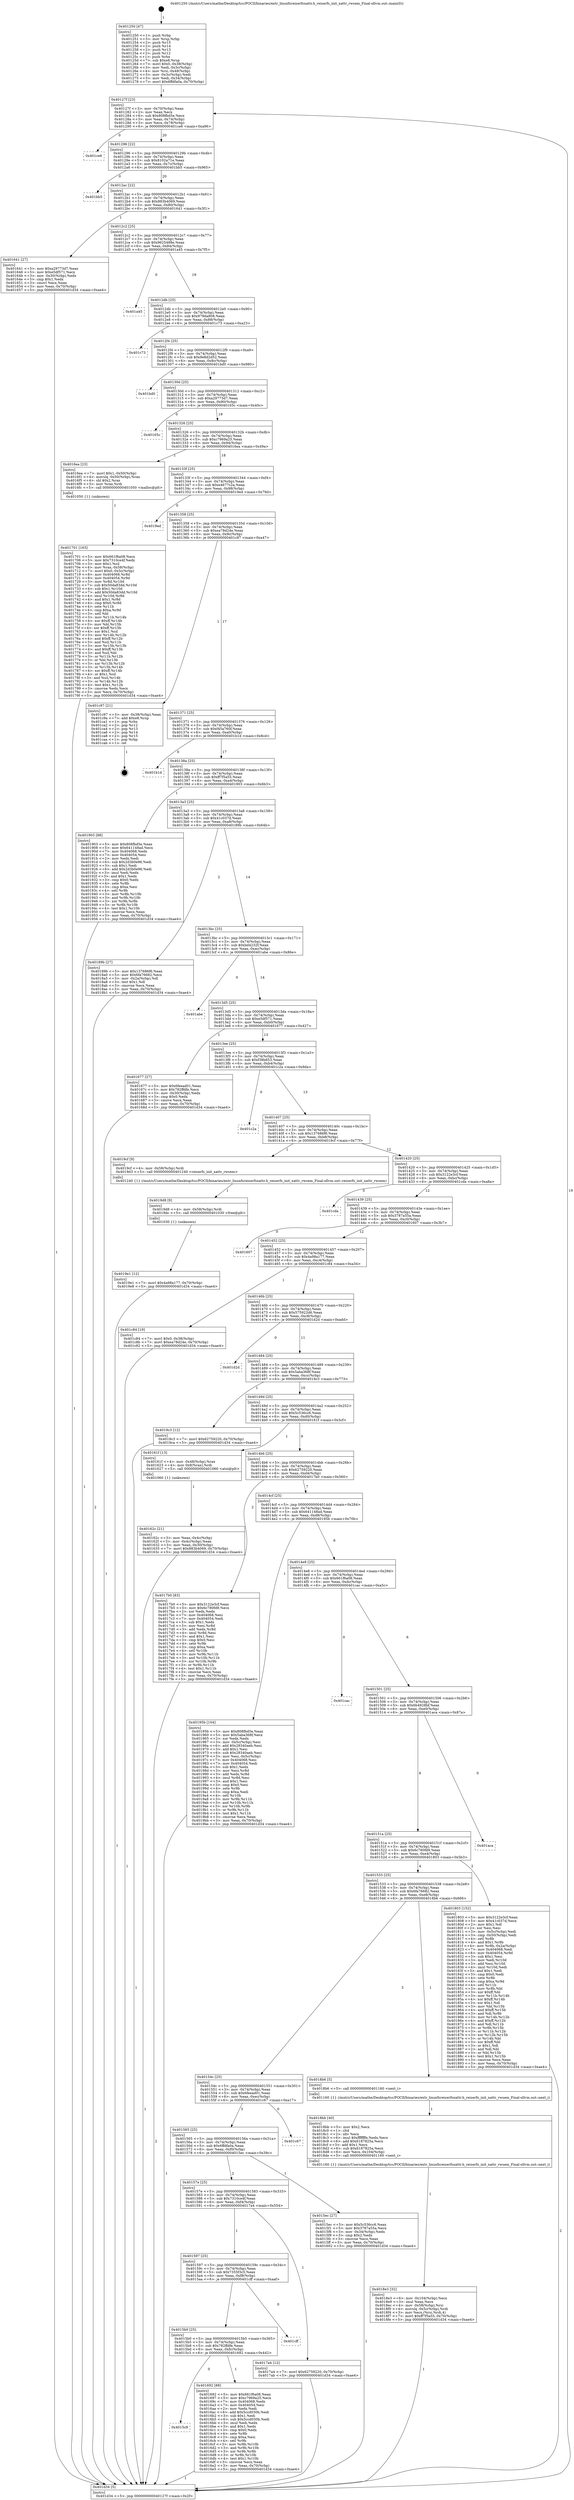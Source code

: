 digraph "0x401250" {
  label = "0x401250 (/mnt/c/Users/mathe/Desktop/tcc/POCII/binaries/extr_linuxfsreiserfsxattr.h_reiserfs_init_xattr_rwsem_Final-ollvm.out::main(0))"
  labelloc = "t"
  node[shape=record]

  Entry [label="",width=0.3,height=0.3,shape=circle,fillcolor=black,style=filled]
  "0x40127f" [label="{
     0x40127f [23]\l
     | [instrs]\l
     &nbsp;&nbsp;0x40127f \<+3\>: mov -0x70(%rbp),%eax\l
     &nbsp;&nbsp;0x401282 \<+2\>: mov %eax,%ecx\l
     &nbsp;&nbsp;0x401284 \<+6\>: sub $0x808fbd5e,%ecx\l
     &nbsp;&nbsp;0x40128a \<+3\>: mov %eax,-0x74(%rbp)\l
     &nbsp;&nbsp;0x40128d \<+3\>: mov %ecx,-0x78(%rbp)\l
     &nbsp;&nbsp;0x401290 \<+6\>: je 0000000000401ce6 \<main+0xa96\>\l
  }"]
  "0x401ce6" [label="{
     0x401ce6\l
  }", style=dashed]
  "0x401296" [label="{
     0x401296 [22]\l
     | [instrs]\l
     &nbsp;&nbsp;0x401296 \<+5\>: jmp 000000000040129b \<main+0x4b\>\l
     &nbsp;&nbsp;0x40129b \<+3\>: mov -0x74(%rbp),%eax\l
     &nbsp;&nbsp;0x40129e \<+5\>: sub $0x8102a71e,%eax\l
     &nbsp;&nbsp;0x4012a3 \<+3\>: mov %eax,-0x7c(%rbp)\l
     &nbsp;&nbsp;0x4012a6 \<+6\>: je 0000000000401bb5 \<main+0x965\>\l
  }"]
  Exit [label="",width=0.3,height=0.3,shape=circle,fillcolor=black,style=filled,peripheries=2]
  "0x401bb5" [label="{
     0x401bb5\l
  }", style=dashed]
  "0x4012ac" [label="{
     0x4012ac [22]\l
     | [instrs]\l
     &nbsp;&nbsp;0x4012ac \<+5\>: jmp 00000000004012b1 \<main+0x61\>\l
     &nbsp;&nbsp;0x4012b1 \<+3\>: mov -0x74(%rbp),%eax\l
     &nbsp;&nbsp;0x4012b4 \<+5\>: sub $0x883b4069,%eax\l
     &nbsp;&nbsp;0x4012b9 \<+3\>: mov %eax,-0x80(%rbp)\l
     &nbsp;&nbsp;0x4012bc \<+6\>: je 0000000000401641 \<main+0x3f1\>\l
  }"]
  "0x4019e1" [label="{
     0x4019e1 [12]\l
     | [instrs]\l
     &nbsp;&nbsp;0x4019e1 \<+7\>: movl $0x4a98a177,-0x70(%rbp)\l
     &nbsp;&nbsp;0x4019e8 \<+5\>: jmp 0000000000401d34 \<main+0xae4\>\l
  }"]
  "0x401641" [label="{
     0x401641 [27]\l
     | [instrs]\l
     &nbsp;&nbsp;0x401641 \<+5\>: mov $0xa29773d7,%eax\l
     &nbsp;&nbsp;0x401646 \<+5\>: mov $0xe5df571,%ecx\l
     &nbsp;&nbsp;0x40164b \<+3\>: mov -0x30(%rbp),%edx\l
     &nbsp;&nbsp;0x40164e \<+3\>: cmp $0x1,%edx\l
     &nbsp;&nbsp;0x401651 \<+3\>: cmovl %ecx,%eax\l
     &nbsp;&nbsp;0x401654 \<+3\>: mov %eax,-0x70(%rbp)\l
     &nbsp;&nbsp;0x401657 \<+5\>: jmp 0000000000401d34 \<main+0xae4\>\l
  }"]
  "0x4012c2" [label="{
     0x4012c2 [25]\l
     | [instrs]\l
     &nbsp;&nbsp;0x4012c2 \<+5\>: jmp 00000000004012c7 \<main+0x77\>\l
     &nbsp;&nbsp;0x4012c7 \<+3\>: mov -0x74(%rbp),%eax\l
     &nbsp;&nbsp;0x4012ca \<+5\>: sub $0x9625488e,%eax\l
     &nbsp;&nbsp;0x4012cf \<+6\>: mov %eax,-0x84(%rbp)\l
     &nbsp;&nbsp;0x4012d5 \<+6\>: je 0000000000401a45 \<main+0x7f5\>\l
  }"]
  "0x4019d8" [label="{
     0x4019d8 [9]\l
     | [instrs]\l
     &nbsp;&nbsp;0x4019d8 \<+4\>: mov -0x58(%rbp),%rdi\l
     &nbsp;&nbsp;0x4019dc \<+5\>: call 0000000000401030 \<free@plt\>\l
     | [calls]\l
     &nbsp;&nbsp;0x401030 \{1\} (unknown)\l
  }"]
  "0x401a45" [label="{
     0x401a45\l
  }", style=dashed]
  "0x4012db" [label="{
     0x4012db [25]\l
     | [instrs]\l
     &nbsp;&nbsp;0x4012db \<+5\>: jmp 00000000004012e0 \<main+0x90\>\l
     &nbsp;&nbsp;0x4012e0 \<+3\>: mov -0x74(%rbp),%eax\l
     &nbsp;&nbsp;0x4012e3 \<+5\>: sub $0x979da808,%eax\l
     &nbsp;&nbsp;0x4012e8 \<+6\>: mov %eax,-0x88(%rbp)\l
     &nbsp;&nbsp;0x4012ee \<+6\>: je 0000000000401c73 \<main+0xa23\>\l
  }"]
  "0x4018e3" [label="{
     0x4018e3 [32]\l
     | [instrs]\l
     &nbsp;&nbsp;0x4018e3 \<+6\>: mov -0x104(%rbp),%ecx\l
     &nbsp;&nbsp;0x4018e9 \<+3\>: imul %eax,%ecx\l
     &nbsp;&nbsp;0x4018ec \<+4\>: mov -0x58(%rbp),%rsi\l
     &nbsp;&nbsp;0x4018f0 \<+4\>: movslq -0x5c(%rbp),%rdi\l
     &nbsp;&nbsp;0x4018f4 \<+3\>: mov %ecx,(%rsi,%rdi,4)\l
     &nbsp;&nbsp;0x4018f7 \<+7\>: movl $0xff7f5a55,-0x70(%rbp)\l
     &nbsp;&nbsp;0x4018fe \<+5\>: jmp 0000000000401d34 \<main+0xae4\>\l
  }"]
  "0x401c73" [label="{
     0x401c73\l
  }", style=dashed]
  "0x4012f4" [label="{
     0x4012f4 [25]\l
     | [instrs]\l
     &nbsp;&nbsp;0x4012f4 \<+5\>: jmp 00000000004012f9 \<main+0xa9\>\l
     &nbsp;&nbsp;0x4012f9 \<+3\>: mov -0x74(%rbp),%eax\l
     &nbsp;&nbsp;0x4012fc \<+5\>: sub $0x9e8d2d52,%eax\l
     &nbsp;&nbsp;0x401301 \<+6\>: mov %eax,-0x8c(%rbp)\l
     &nbsp;&nbsp;0x401307 \<+6\>: je 0000000000401bd0 \<main+0x980\>\l
  }"]
  "0x4018bb" [label="{
     0x4018bb [40]\l
     | [instrs]\l
     &nbsp;&nbsp;0x4018bb \<+5\>: mov $0x2,%ecx\l
     &nbsp;&nbsp;0x4018c0 \<+1\>: cltd\l
     &nbsp;&nbsp;0x4018c1 \<+2\>: idiv %ecx\l
     &nbsp;&nbsp;0x4018c3 \<+6\>: imul $0xfffffffe,%edx,%ecx\l
     &nbsp;&nbsp;0x4018c9 \<+6\>: add $0x6187825a,%ecx\l
     &nbsp;&nbsp;0x4018cf \<+3\>: add $0x1,%ecx\l
     &nbsp;&nbsp;0x4018d2 \<+6\>: sub $0x6187825a,%ecx\l
     &nbsp;&nbsp;0x4018d8 \<+6\>: mov %ecx,-0x104(%rbp)\l
     &nbsp;&nbsp;0x4018de \<+5\>: call 0000000000401160 \<next_i\>\l
     | [calls]\l
     &nbsp;&nbsp;0x401160 \{1\} (/mnt/c/Users/mathe/Desktop/tcc/POCII/binaries/extr_linuxfsreiserfsxattr.h_reiserfs_init_xattr_rwsem_Final-ollvm.out::next_i)\l
  }"]
  "0x401bd0" [label="{
     0x401bd0\l
  }", style=dashed]
  "0x40130d" [label="{
     0x40130d [25]\l
     | [instrs]\l
     &nbsp;&nbsp;0x40130d \<+5\>: jmp 0000000000401312 \<main+0xc2\>\l
     &nbsp;&nbsp;0x401312 \<+3\>: mov -0x74(%rbp),%eax\l
     &nbsp;&nbsp;0x401315 \<+5\>: sub $0xa29773d7,%eax\l
     &nbsp;&nbsp;0x40131a \<+6\>: mov %eax,-0x90(%rbp)\l
     &nbsp;&nbsp;0x401320 \<+6\>: je 000000000040165c \<main+0x40c\>\l
  }"]
  "0x401701" [label="{
     0x401701 [163]\l
     | [instrs]\l
     &nbsp;&nbsp;0x401701 \<+5\>: mov $0x661f6a08,%ecx\l
     &nbsp;&nbsp;0x401706 \<+5\>: mov $0x7310ce4f,%edx\l
     &nbsp;&nbsp;0x40170b \<+3\>: mov $0x1,%sil\l
     &nbsp;&nbsp;0x40170e \<+4\>: mov %rax,-0x58(%rbp)\l
     &nbsp;&nbsp;0x401712 \<+7\>: movl $0x0,-0x5c(%rbp)\l
     &nbsp;&nbsp;0x401719 \<+8\>: mov 0x404068,%r8d\l
     &nbsp;&nbsp;0x401721 \<+8\>: mov 0x404054,%r9d\l
     &nbsp;&nbsp;0x401729 \<+3\>: mov %r8d,%r10d\l
     &nbsp;&nbsp;0x40172c \<+7\>: sub $0x50da83dd,%r10d\l
     &nbsp;&nbsp;0x401733 \<+4\>: sub $0x1,%r10d\l
     &nbsp;&nbsp;0x401737 \<+7\>: add $0x50da83dd,%r10d\l
     &nbsp;&nbsp;0x40173e \<+4\>: imul %r10d,%r8d\l
     &nbsp;&nbsp;0x401742 \<+4\>: and $0x1,%r8d\l
     &nbsp;&nbsp;0x401746 \<+4\>: cmp $0x0,%r8d\l
     &nbsp;&nbsp;0x40174a \<+4\>: sete %r11b\l
     &nbsp;&nbsp;0x40174e \<+4\>: cmp $0xa,%r9d\l
     &nbsp;&nbsp;0x401752 \<+3\>: setl %bl\l
     &nbsp;&nbsp;0x401755 \<+3\>: mov %r11b,%r14b\l
     &nbsp;&nbsp;0x401758 \<+4\>: xor $0xff,%r14b\l
     &nbsp;&nbsp;0x40175c \<+3\>: mov %bl,%r15b\l
     &nbsp;&nbsp;0x40175f \<+4\>: xor $0xff,%r15b\l
     &nbsp;&nbsp;0x401763 \<+4\>: xor $0x1,%sil\l
     &nbsp;&nbsp;0x401767 \<+3\>: mov %r14b,%r12b\l
     &nbsp;&nbsp;0x40176a \<+4\>: and $0xff,%r12b\l
     &nbsp;&nbsp;0x40176e \<+3\>: and %sil,%r11b\l
     &nbsp;&nbsp;0x401771 \<+3\>: mov %r15b,%r13b\l
     &nbsp;&nbsp;0x401774 \<+4\>: and $0xff,%r13b\l
     &nbsp;&nbsp;0x401778 \<+3\>: and %sil,%bl\l
     &nbsp;&nbsp;0x40177b \<+3\>: or %r11b,%r12b\l
     &nbsp;&nbsp;0x40177e \<+3\>: or %bl,%r13b\l
     &nbsp;&nbsp;0x401781 \<+3\>: xor %r13b,%r12b\l
     &nbsp;&nbsp;0x401784 \<+3\>: or %r15b,%r14b\l
     &nbsp;&nbsp;0x401787 \<+4\>: xor $0xff,%r14b\l
     &nbsp;&nbsp;0x40178b \<+4\>: or $0x1,%sil\l
     &nbsp;&nbsp;0x40178f \<+3\>: and %sil,%r14b\l
     &nbsp;&nbsp;0x401792 \<+3\>: or %r14b,%r12b\l
     &nbsp;&nbsp;0x401795 \<+4\>: test $0x1,%r12b\l
     &nbsp;&nbsp;0x401799 \<+3\>: cmovne %edx,%ecx\l
     &nbsp;&nbsp;0x40179c \<+3\>: mov %ecx,-0x70(%rbp)\l
     &nbsp;&nbsp;0x40179f \<+5\>: jmp 0000000000401d34 \<main+0xae4\>\l
  }"]
  "0x40165c" [label="{
     0x40165c\l
  }", style=dashed]
  "0x401326" [label="{
     0x401326 [25]\l
     | [instrs]\l
     &nbsp;&nbsp;0x401326 \<+5\>: jmp 000000000040132b \<main+0xdb\>\l
     &nbsp;&nbsp;0x40132b \<+3\>: mov -0x74(%rbp),%eax\l
     &nbsp;&nbsp;0x40132e \<+5\>: sub $0xc7969a25,%eax\l
     &nbsp;&nbsp;0x401333 \<+6\>: mov %eax,-0x94(%rbp)\l
     &nbsp;&nbsp;0x401339 \<+6\>: je 00000000004016ea \<main+0x49a\>\l
  }"]
  "0x4015c9" [label="{
     0x4015c9\l
  }", style=dashed]
  "0x4016ea" [label="{
     0x4016ea [23]\l
     | [instrs]\l
     &nbsp;&nbsp;0x4016ea \<+7\>: movl $0x1,-0x50(%rbp)\l
     &nbsp;&nbsp;0x4016f1 \<+4\>: movslq -0x50(%rbp),%rax\l
     &nbsp;&nbsp;0x4016f5 \<+4\>: shl $0x2,%rax\l
     &nbsp;&nbsp;0x4016f9 \<+3\>: mov %rax,%rdi\l
     &nbsp;&nbsp;0x4016fc \<+5\>: call 0000000000401050 \<malloc@plt\>\l
     | [calls]\l
     &nbsp;&nbsp;0x401050 \{1\} (unknown)\l
  }"]
  "0x40133f" [label="{
     0x40133f [25]\l
     | [instrs]\l
     &nbsp;&nbsp;0x40133f \<+5\>: jmp 0000000000401344 \<main+0xf4\>\l
     &nbsp;&nbsp;0x401344 \<+3\>: mov -0x74(%rbp),%eax\l
     &nbsp;&nbsp;0x401347 \<+5\>: sub $0xe4677c2a,%eax\l
     &nbsp;&nbsp;0x40134c \<+6\>: mov %eax,-0x98(%rbp)\l
     &nbsp;&nbsp;0x401352 \<+6\>: je 00000000004019ed \<main+0x79d\>\l
  }"]
  "0x401692" [label="{
     0x401692 [88]\l
     | [instrs]\l
     &nbsp;&nbsp;0x401692 \<+5\>: mov $0x661f6a08,%eax\l
     &nbsp;&nbsp;0x401697 \<+5\>: mov $0xc7969a25,%ecx\l
     &nbsp;&nbsp;0x40169c \<+7\>: mov 0x404068,%edx\l
     &nbsp;&nbsp;0x4016a3 \<+7\>: mov 0x404054,%esi\l
     &nbsp;&nbsp;0x4016aa \<+2\>: mov %edx,%edi\l
     &nbsp;&nbsp;0x4016ac \<+6\>: add $0x5ccd030b,%edi\l
     &nbsp;&nbsp;0x4016b2 \<+3\>: sub $0x1,%edi\l
     &nbsp;&nbsp;0x4016b5 \<+6\>: sub $0x5ccd030b,%edi\l
     &nbsp;&nbsp;0x4016bb \<+3\>: imul %edi,%edx\l
     &nbsp;&nbsp;0x4016be \<+3\>: and $0x1,%edx\l
     &nbsp;&nbsp;0x4016c1 \<+3\>: cmp $0x0,%edx\l
     &nbsp;&nbsp;0x4016c4 \<+4\>: sete %r8b\l
     &nbsp;&nbsp;0x4016c8 \<+3\>: cmp $0xa,%esi\l
     &nbsp;&nbsp;0x4016cb \<+4\>: setl %r9b\l
     &nbsp;&nbsp;0x4016cf \<+3\>: mov %r8b,%r10b\l
     &nbsp;&nbsp;0x4016d2 \<+3\>: and %r9b,%r10b\l
     &nbsp;&nbsp;0x4016d5 \<+3\>: xor %r9b,%r8b\l
     &nbsp;&nbsp;0x4016d8 \<+3\>: or %r8b,%r10b\l
     &nbsp;&nbsp;0x4016db \<+4\>: test $0x1,%r10b\l
     &nbsp;&nbsp;0x4016df \<+3\>: cmovne %ecx,%eax\l
     &nbsp;&nbsp;0x4016e2 \<+3\>: mov %eax,-0x70(%rbp)\l
     &nbsp;&nbsp;0x4016e5 \<+5\>: jmp 0000000000401d34 \<main+0xae4\>\l
  }"]
  "0x4019ed" [label="{
     0x4019ed\l
  }", style=dashed]
  "0x401358" [label="{
     0x401358 [25]\l
     | [instrs]\l
     &nbsp;&nbsp;0x401358 \<+5\>: jmp 000000000040135d \<main+0x10d\>\l
     &nbsp;&nbsp;0x40135d \<+3\>: mov -0x74(%rbp),%eax\l
     &nbsp;&nbsp;0x401360 \<+5\>: sub $0xea78d24e,%eax\l
     &nbsp;&nbsp;0x401365 \<+6\>: mov %eax,-0x9c(%rbp)\l
     &nbsp;&nbsp;0x40136b \<+6\>: je 0000000000401c97 \<main+0xa47\>\l
  }"]
  "0x4015b0" [label="{
     0x4015b0 [25]\l
     | [instrs]\l
     &nbsp;&nbsp;0x4015b0 \<+5\>: jmp 00000000004015b5 \<main+0x365\>\l
     &nbsp;&nbsp;0x4015b5 \<+3\>: mov -0x74(%rbp),%eax\l
     &nbsp;&nbsp;0x4015b8 \<+5\>: sub $0x782ffdfe,%eax\l
     &nbsp;&nbsp;0x4015bd \<+6\>: mov %eax,-0xfc(%rbp)\l
     &nbsp;&nbsp;0x4015c3 \<+6\>: je 0000000000401692 \<main+0x442\>\l
  }"]
  "0x401c97" [label="{
     0x401c97 [21]\l
     | [instrs]\l
     &nbsp;&nbsp;0x401c97 \<+3\>: mov -0x38(%rbp),%eax\l
     &nbsp;&nbsp;0x401c9a \<+7\>: add $0xe8,%rsp\l
     &nbsp;&nbsp;0x401ca1 \<+1\>: pop %rbx\l
     &nbsp;&nbsp;0x401ca2 \<+2\>: pop %r12\l
     &nbsp;&nbsp;0x401ca4 \<+2\>: pop %r13\l
     &nbsp;&nbsp;0x401ca6 \<+2\>: pop %r14\l
     &nbsp;&nbsp;0x401ca8 \<+2\>: pop %r15\l
     &nbsp;&nbsp;0x401caa \<+1\>: pop %rbp\l
     &nbsp;&nbsp;0x401cab \<+1\>: ret\l
  }"]
  "0x401371" [label="{
     0x401371 [25]\l
     | [instrs]\l
     &nbsp;&nbsp;0x401371 \<+5\>: jmp 0000000000401376 \<main+0x126\>\l
     &nbsp;&nbsp;0x401376 \<+3\>: mov -0x74(%rbp),%eax\l
     &nbsp;&nbsp;0x401379 \<+5\>: sub $0xf45a760f,%eax\l
     &nbsp;&nbsp;0x40137e \<+6\>: mov %eax,-0xa0(%rbp)\l
     &nbsp;&nbsp;0x401384 \<+6\>: je 0000000000401b1d \<main+0x8cd\>\l
  }"]
  "0x401cff" [label="{
     0x401cff\l
  }", style=dashed]
  "0x401b1d" [label="{
     0x401b1d\l
  }", style=dashed]
  "0x40138a" [label="{
     0x40138a [25]\l
     | [instrs]\l
     &nbsp;&nbsp;0x40138a \<+5\>: jmp 000000000040138f \<main+0x13f\>\l
     &nbsp;&nbsp;0x40138f \<+3\>: mov -0x74(%rbp),%eax\l
     &nbsp;&nbsp;0x401392 \<+5\>: sub $0xff7f5a55,%eax\l
     &nbsp;&nbsp;0x401397 \<+6\>: mov %eax,-0xa4(%rbp)\l
     &nbsp;&nbsp;0x40139d \<+6\>: je 0000000000401903 \<main+0x6b3\>\l
  }"]
  "0x401597" [label="{
     0x401597 [25]\l
     | [instrs]\l
     &nbsp;&nbsp;0x401597 \<+5\>: jmp 000000000040159c \<main+0x34c\>\l
     &nbsp;&nbsp;0x40159c \<+3\>: mov -0x74(%rbp),%eax\l
     &nbsp;&nbsp;0x40159f \<+5\>: sub $0x7355f3c5,%eax\l
     &nbsp;&nbsp;0x4015a4 \<+6\>: mov %eax,-0xf8(%rbp)\l
     &nbsp;&nbsp;0x4015aa \<+6\>: je 0000000000401cff \<main+0xaaf\>\l
  }"]
  "0x401903" [label="{
     0x401903 [88]\l
     | [instrs]\l
     &nbsp;&nbsp;0x401903 \<+5\>: mov $0x808fbd5e,%eax\l
     &nbsp;&nbsp;0x401908 \<+5\>: mov $0x641148ad,%ecx\l
     &nbsp;&nbsp;0x40190d \<+7\>: mov 0x404068,%edx\l
     &nbsp;&nbsp;0x401914 \<+7\>: mov 0x404054,%esi\l
     &nbsp;&nbsp;0x40191b \<+2\>: mov %edx,%edi\l
     &nbsp;&nbsp;0x40191d \<+6\>: sub $0x2d3b0e96,%edi\l
     &nbsp;&nbsp;0x401923 \<+3\>: sub $0x1,%edi\l
     &nbsp;&nbsp;0x401926 \<+6\>: add $0x2d3b0e96,%edi\l
     &nbsp;&nbsp;0x40192c \<+3\>: imul %edi,%edx\l
     &nbsp;&nbsp;0x40192f \<+3\>: and $0x1,%edx\l
     &nbsp;&nbsp;0x401932 \<+3\>: cmp $0x0,%edx\l
     &nbsp;&nbsp;0x401935 \<+4\>: sete %r8b\l
     &nbsp;&nbsp;0x401939 \<+3\>: cmp $0xa,%esi\l
     &nbsp;&nbsp;0x40193c \<+4\>: setl %r9b\l
     &nbsp;&nbsp;0x401940 \<+3\>: mov %r8b,%r10b\l
     &nbsp;&nbsp;0x401943 \<+3\>: and %r9b,%r10b\l
     &nbsp;&nbsp;0x401946 \<+3\>: xor %r9b,%r8b\l
     &nbsp;&nbsp;0x401949 \<+3\>: or %r8b,%r10b\l
     &nbsp;&nbsp;0x40194c \<+4\>: test $0x1,%r10b\l
     &nbsp;&nbsp;0x401950 \<+3\>: cmovne %ecx,%eax\l
     &nbsp;&nbsp;0x401953 \<+3\>: mov %eax,-0x70(%rbp)\l
     &nbsp;&nbsp;0x401956 \<+5\>: jmp 0000000000401d34 \<main+0xae4\>\l
  }"]
  "0x4013a3" [label="{
     0x4013a3 [25]\l
     | [instrs]\l
     &nbsp;&nbsp;0x4013a3 \<+5\>: jmp 00000000004013a8 \<main+0x158\>\l
     &nbsp;&nbsp;0x4013a8 \<+3\>: mov -0x74(%rbp),%eax\l
     &nbsp;&nbsp;0x4013ab \<+5\>: sub $0x41c037d,%eax\l
     &nbsp;&nbsp;0x4013b0 \<+6\>: mov %eax,-0xa8(%rbp)\l
     &nbsp;&nbsp;0x4013b6 \<+6\>: je 000000000040189b \<main+0x64b\>\l
  }"]
  "0x4017a4" [label="{
     0x4017a4 [12]\l
     | [instrs]\l
     &nbsp;&nbsp;0x4017a4 \<+7\>: movl $0x62759220,-0x70(%rbp)\l
     &nbsp;&nbsp;0x4017ab \<+5\>: jmp 0000000000401d34 \<main+0xae4\>\l
  }"]
  "0x40189b" [label="{
     0x40189b [27]\l
     | [instrs]\l
     &nbsp;&nbsp;0x40189b \<+5\>: mov $0x137686f6,%eax\l
     &nbsp;&nbsp;0x4018a0 \<+5\>: mov $0x6fa76682,%ecx\l
     &nbsp;&nbsp;0x4018a5 \<+3\>: mov -0x2a(%rbp),%dl\l
     &nbsp;&nbsp;0x4018a8 \<+3\>: test $0x1,%dl\l
     &nbsp;&nbsp;0x4018ab \<+3\>: cmovne %ecx,%eax\l
     &nbsp;&nbsp;0x4018ae \<+3\>: mov %eax,-0x70(%rbp)\l
     &nbsp;&nbsp;0x4018b1 \<+5\>: jmp 0000000000401d34 \<main+0xae4\>\l
  }"]
  "0x4013bc" [label="{
     0x4013bc [25]\l
     | [instrs]\l
     &nbsp;&nbsp;0x4013bc \<+5\>: jmp 00000000004013c1 \<main+0x171\>\l
     &nbsp;&nbsp;0x4013c1 \<+3\>: mov -0x74(%rbp),%eax\l
     &nbsp;&nbsp;0x4013c4 \<+5\>: sub $0xbd4232f,%eax\l
     &nbsp;&nbsp;0x4013c9 \<+6\>: mov %eax,-0xac(%rbp)\l
     &nbsp;&nbsp;0x4013cf \<+6\>: je 0000000000401abe \<main+0x86e\>\l
  }"]
  "0x40162c" [label="{
     0x40162c [21]\l
     | [instrs]\l
     &nbsp;&nbsp;0x40162c \<+3\>: mov %eax,-0x4c(%rbp)\l
     &nbsp;&nbsp;0x40162f \<+3\>: mov -0x4c(%rbp),%eax\l
     &nbsp;&nbsp;0x401632 \<+3\>: mov %eax,-0x30(%rbp)\l
     &nbsp;&nbsp;0x401635 \<+7\>: movl $0x883b4069,-0x70(%rbp)\l
     &nbsp;&nbsp;0x40163c \<+5\>: jmp 0000000000401d34 \<main+0xae4\>\l
  }"]
  "0x401abe" [label="{
     0x401abe\l
  }", style=dashed]
  "0x4013d5" [label="{
     0x4013d5 [25]\l
     | [instrs]\l
     &nbsp;&nbsp;0x4013d5 \<+5\>: jmp 00000000004013da \<main+0x18a\>\l
     &nbsp;&nbsp;0x4013da \<+3\>: mov -0x74(%rbp),%eax\l
     &nbsp;&nbsp;0x4013dd \<+5\>: sub $0xe5df571,%eax\l
     &nbsp;&nbsp;0x4013e2 \<+6\>: mov %eax,-0xb0(%rbp)\l
     &nbsp;&nbsp;0x4013e8 \<+6\>: je 0000000000401677 \<main+0x427\>\l
  }"]
  "0x401250" [label="{
     0x401250 [47]\l
     | [instrs]\l
     &nbsp;&nbsp;0x401250 \<+1\>: push %rbp\l
     &nbsp;&nbsp;0x401251 \<+3\>: mov %rsp,%rbp\l
     &nbsp;&nbsp;0x401254 \<+2\>: push %r15\l
     &nbsp;&nbsp;0x401256 \<+2\>: push %r14\l
     &nbsp;&nbsp;0x401258 \<+2\>: push %r13\l
     &nbsp;&nbsp;0x40125a \<+2\>: push %r12\l
     &nbsp;&nbsp;0x40125c \<+1\>: push %rbx\l
     &nbsp;&nbsp;0x40125d \<+7\>: sub $0xe8,%rsp\l
     &nbsp;&nbsp;0x401264 \<+7\>: movl $0x0,-0x38(%rbp)\l
     &nbsp;&nbsp;0x40126b \<+3\>: mov %edi,-0x3c(%rbp)\l
     &nbsp;&nbsp;0x40126e \<+4\>: mov %rsi,-0x48(%rbp)\l
     &nbsp;&nbsp;0x401272 \<+3\>: mov -0x3c(%rbp),%edi\l
     &nbsp;&nbsp;0x401275 \<+3\>: mov %edi,-0x34(%rbp)\l
     &nbsp;&nbsp;0x401278 \<+7\>: movl $0x6ffdfa0a,-0x70(%rbp)\l
  }"]
  "0x401677" [label="{
     0x401677 [27]\l
     | [instrs]\l
     &nbsp;&nbsp;0x401677 \<+5\>: mov $0x6feead01,%eax\l
     &nbsp;&nbsp;0x40167c \<+5\>: mov $0x782ffdfe,%ecx\l
     &nbsp;&nbsp;0x401681 \<+3\>: mov -0x30(%rbp),%edx\l
     &nbsp;&nbsp;0x401684 \<+3\>: cmp $0x0,%edx\l
     &nbsp;&nbsp;0x401687 \<+3\>: cmove %ecx,%eax\l
     &nbsp;&nbsp;0x40168a \<+3\>: mov %eax,-0x70(%rbp)\l
     &nbsp;&nbsp;0x40168d \<+5\>: jmp 0000000000401d34 \<main+0xae4\>\l
  }"]
  "0x4013ee" [label="{
     0x4013ee [25]\l
     | [instrs]\l
     &nbsp;&nbsp;0x4013ee \<+5\>: jmp 00000000004013f3 \<main+0x1a3\>\l
     &nbsp;&nbsp;0x4013f3 \<+3\>: mov -0x74(%rbp),%eax\l
     &nbsp;&nbsp;0x4013f6 \<+5\>: sub $0xf38b853,%eax\l
     &nbsp;&nbsp;0x4013fb \<+6\>: mov %eax,-0xb4(%rbp)\l
     &nbsp;&nbsp;0x401401 \<+6\>: je 0000000000401c2a \<main+0x9da\>\l
  }"]
  "0x401d34" [label="{
     0x401d34 [5]\l
     | [instrs]\l
     &nbsp;&nbsp;0x401d34 \<+5\>: jmp 000000000040127f \<main+0x2f\>\l
  }"]
  "0x401c2a" [label="{
     0x401c2a\l
  }", style=dashed]
  "0x401407" [label="{
     0x401407 [25]\l
     | [instrs]\l
     &nbsp;&nbsp;0x401407 \<+5\>: jmp 000000000040140c \<main+0x1bc\>\l
     &nbsp;&nbsp;0x40140c \<+3\>: mov -0x74(%rbp),%eax\l
     &nbsp;&nbsp;0x40140f \<+5\>: sub $0x137686f6,%eax\l
     &nbsp;&nbsp;0x401414 \<+6\>: mov %eax,-0xb8(%rbp)\l
     &nbsp;&nbsp;0x40141a \<+6\>: je 00000000004019cf \<main+0x77f\>\l
  }"]
  "0x40157e" [label="{
     0x40157e [25]\l
     | [instrs]\l
     &nbsp;&nbsp;0x40157e \<+5\>: jmp 0000000000401583 \<main+0x333\>\l
     &nbsp;&nbsp;0x401583 \<+3\>: mov -0x74(%rbp),%eax\l
     &nbsp;&nbsp;0x401586 \<+5\>: sub $0x7310ce4f,%eax\l
     &nbsp;&nbsp;0x40158b \<+6\>: mov %eax,-0xf4(%rbp)\l
     &nbsp;&nbsp;0x401591 \<+6\>: je 00000000004017a4 \<main+0x554\>\l
  }"]
  "0x4019cf" [label="{
     0x4019cf [9]\l
     | [instrs]\l
     &nbsp;&nbsp;0x4019cf \<+4\>: mov -0x58(%rbp),%rdi\l
     &nbsp;&nbsp;0x4019d3 \<+5\>: call 0000000000401240 \<reiserfs_init_xattr_rwsem\>\l
     | [calls]\l
     &nbsp;&nbsp;0x401240 \{1\} (/mnt/c/Users/mathe/Desktop/tcc/POCII/binaries/extr_linuxfsreiserfsxattr.h_reiserfs_init_xattr_rwsem_Final-ollvm.out::reiserfs_init_xattr_rwsem)\l
  }"]
  "0x401420" [label="{
     0x401420 [25]\l
     | [instrs]\l
     &nbsp;&nbsp;0x401420 \<+5\>: jmp 0000000000401425 \<main+0x1d5\>\l
     &nbsp;&nbsp;0x401425 \<+3\>: mov -0x74(%rbp),%eax\l
     &nbsp;&nbsp;0x401428 \<+5\>: sub $0x3122e3cf,%eax\l
     &nbsp;&nbsp;0x40142d \<+6\>: mov %eax,-0xbc(%rbp)\l
     &nbsp;&nbsp;0x401433 \<+6\>: je 0000000000401cda \<main+0xa8a\>\l
  }"]
  "0x4015ec" [label="{
     0x4015ec [27]\l
     | [instrs]\l
     &nbsp;&nbsp;0x4015ec \<+5\>: mov $0x5c536cc6,%eax\l
     &nbsp;&nbsp;0x4015f1 \<+5\>: mov $0x3787a55a,%ecx\l
     &nbsp;&nbsp;0x4015f6 \<+3\>: mov -0x34(%rbp),%edx\l
     &nbsp;&nbsp;0x4015f9 \<+3\>: cmp $0x2,%edx\l
     &nbsp;&nbsp;0x4015fc \<+3\>: cmovne %ecx,%eax\l
     &nbsp;&nbsp;0x4015ff \<+3\>: mov %eax,-0x70(%rbp)\l
     &nbsp;&nbsp;0x401602 \<+5\>: jmp 0000000000401d34 \<main+0xae4\>\l
  }"]
  "0x401cda" [label="{
     0x401cda\l
  }", style=dashed]
  "0x401439" [label="{
     0x401439 [25]\l
     | [instrs]\l
     &nbsp;&nbsp;0x401439 \<+5\>: jmp 000000000040143e \<main+0x1ee\>\l
     &nbsp;&nbsp;0x40143e \<+3\>: mov -0x74(%rbp),%eax\l
     &nbsp;&nbsp;0x401441 \<+5\>: sub $0x3787a55a,%eax\l
     &nbsp;&nbsp;0x401446 \<+6\>: mov %eax,-0xc0(%rbp)\l
     &nbsp;&nbsp;0x40144c \<+6\>: je 0000000000401607 \<main+0x3b7\>\l
  }"]
  "0x401565" [label="{
     0x401565 [25]\l
     | [instrs]\l
     &nbsp;&nbsp;0x401565 \<+5\>: jmp 000000000040156a \<main+0x31a\>\l
     &nbsp;&nbsp;0x40156a \<+3\>: mov -0x74(%rbp),%eax\l
     &nbsp;&nbsp;0x40156d \<+5\>: sub $0x6ffdfa0a,%eax\l
     &nbsp;&nbsp;0x401572 \<+6\>: mov %eax,-0xf0(%rbp)\l
     &nbsp;&nbsp;0x401578 \<+6\>: je 00000000004015ec \<main+0x39c\>\l
  }"]
  "0x401607" [label="{
     0x401607\l
  }", style=dashed]
  "0x401452" [label="{
     0x401452 [25]\l
     | [instrs]\l
     &nbsp;&nbsp;0x401452 \<+5\>: jmp 0000000000401457 \<main+0x207\>\l
     &nbsp;&nbsp;0x401457 \<+3\>: mov -0x74(%rbp),%eax\l
     &nbsp;&nbsp;0x40145a \<+5\>: sub $0x4a98a177,%eax\l
     &nbsp;&nbsp;0x40145f \<+6\>: mov %eax,-0xc4(%rbp)\l
     &nbsp;&nbsp;0x401465 \<+6\>: je 0000000000401c84 \<main+0xa34\>\l
  }"]
  "0x401c67" [label="{
     0x401c67\l
  }", style=dashed]
  "0x401c84" [label="{
     0x401c84 [19]\l
     | [instrs]\l
     &nbsp;&nbsp;0x401c84 \<+7\>: movl $0x0,-0x38(%rbp)\l
     &nbsp;&nbsp;0x401c8b \<+7\>: movl $0xea78d24e,-0x70(%rbp)\l
     &nbsp;&nbsp;0x401c92 \<+5\>: jmp 0000000000401d34 \<main+0xae4\>\l
  }"]
  "0x40146b" [label="{
     0x40146b [25]\l
     | [instrs]\l
     &nbsp;&nbsp;0x40146b \<+5\>: jmp 0000000000401470 \<main+0x220\>\l
     &nbsp;&nbsp;0x401470 \<+3\>: mov -0x74(%rbp),%eax\l
     &nbsp;&nbsp;0x401473 \<+5\>: sub $0x575922d6,%eax\l
     &nbsp;&nbsp;0x401478 \<+6\>: mov %eax,-0xc8(%rbp)\l
     &nbsp;&nbsp;0x40147e \<+6\>: je 0000000000401d2d \<main+0xadd\>\l
  }"]
  "0x40154c" [label="{
     0x40154c [25]\l
     | [instrs]\l
     &nbsp;&nbsp;0x40154c \<+5\>: jmp 0000000000401551 \<main+0x301\>\l
     &nbsp;&nbsp;0x401551 \<+3\>: mov -0x74(%rbp),%eax\l
     &nbsp;&nbsp;0x401554 \<+5\>: sub $0x6feead01,%eax\l
     &nbsp;&nbsp;0x401559 \<+6\>: mov %eax,-0xec(%rbp)\l
     &nbsp;&nbsp;0x40155f \<+6\>: je 0000000000401c67 \<main+0xa17\>\l
  }"]
  "0x401d2d" [label="{
     0x401d2d\l
  }", style=dashed]
  "0x401484" [label="{
     0x401484 [25]\l
     | [instrs]\l
     &nbsp;&nbsp;0x401484 \<+5\>: jmp 0000000000401489 \<main+0x239\>\l
     &nbsp;&nbsp;0x401489 \<+3\>: mov -0x74(%rbp),%eax\l
     &nbsp;&nbsp;0x40148c \<+5\>: sub $0x5aba368f,%eax\l
     &nbsp;&nbsp;0x401491 \<+6\>: mov %eax,-0xcc(%rbp)\l
     &nbsp;&nbsp;0x401497 \<+6\>: je 00000000004019c3 \<main+0x773\>\l
  }"]
  "0x4018b6" [label="{
     0x4018b6 [5]\l
     | [instrs]\l
     &nbsp;&nbsp;0x4018b6 \<+5\>: call 0000000000401160 \<next_i\>\l
     | [calls]\l
     &nbsp;&nbsp;0x401160 \{1\} (/mnt/c/Users/mathe/Desktop/tcc/POCII/binaries/extr_linuxfsreiserfsxattr.h_reiserfs_init_xattr_rwsem_Final-ollvm.out::next_i)\l
  }"]
  "0x4019c3" [label="{
     0x4019c3 [12]\l
     | [instrs]\l
     &nbsp;&nbsp;0x4019c3 \<+7\>: movl $0x62759220,-0x70(%rbp)\l
     &nbsp;&nbsp;0x4019ca \<+5\>: jmp 0000000000401d34 \<main+0xae4\>\l
  }"]
  "0x40149d" [label="{
     0x40149d [25]\l
     | [instrs]\l
     &nbsp;&nbsp;0x40149d \<+5\>: jmp 00000000004014a2 \<main+0x252\>\l
     &nbsp;&nbsp;0x4014a2 \<+3\>: mov -0x74(%rbp),%eax\l
     &nbsp;&nbsp;0x4014a5 \<+5\>: sub $0x5c536cc6,%eax\l
     &nbsp;&nbsp;0x4014aa \<+6\>: mov %eax,-0xd0(%rbp)\l
     &nbsp;&nbsp;0x4014b0 \<+6\>: je 000000000040161f \<main+0x3cf\>\l
  }"]
  "0x401533" [label="{
     0x401533 [25]\l
     | [instrs]\l
     &nbsp;&nbsp;0x401533 \<+5\>: jmp 0000000000401538 \<main+0x2e8\>\l
     &nbsp;&nbsp;0x401538 \<+3\>: mov -0x74(%rbp),%eax\l
     &nbsp;&nbsp;0x40153b \<+5\>: sub $0x6fa76682,%eax\l
     &nbsp;&nbsp;0x401540 \<+6\>: mov %eax,-0xe8(%rbp)\l
     &nbsp;&nbsp;0x401546 \<+6\>: je 00000000004018b6 \<main+0x666\>\l
  }"]
  "0x40161f" [label="{
     0x40161f [13]\l
     | [instrs]\l
     &nbsp;&nbsp;0x40161f \<+4\>: mov -0x48(%rbp),%rax\l
     &nbsp;&nbsp;0x401623 \<+4\>: mov 0x8(%rax),%rdi\l
     &nbsp;&nbsp;0x401627 \<+5\>: call 0000000000401060 \<atoi@plt\>\l
     | [calls]\l
     &nbsp;&nbsp;0x401060 \{1\} (unknown)\l
  }"]
  "0x4014b6" [label="{
     0x4014b6 [25]\l
     | [instrs]\l
     &nbsp;&nbsp;0x4014b6 \<+5\>: jmp 00000000004014bb \<main+0x26b\>\l
     &nbsp;&nbsp;0x4014bb \<+3\>: mov -0x74(%rbp),%eax\l
     &nbsp;&nbsp;0x4014be \<+5\>: sub $0x62759220,%eax\l
     &nbsp;&nbsp;0x4014c3 \<+6\>: mov %eax,-0xd4(%rbp)\l
     &nbsp;&nbsp;0x4014c9 \<+6\>: je 00000000004017b0 \<main+0x560\>\l
  }"]
  "0x401803" [label="{
     0x401803 [152]\l
     | [instrs]\l
     &nbsp;&nbsp;0x401803 \<+5\>: mov $0x3122e3cf,%eax\l
     &nbsp;&nbsp;0x401808 \<+5\>: mov $0x41c037d,%ecx\l
     &nbsp;&nbsp;0x40180d \<+2\>: mov $0x1,%dl\l
     &nbsp;&nbsp;0x40180f \<+2\>: xor %esi,%esi\l
     &nbsp;&nbsp;0x401811 \<+3\>: mov -0x5c(%rbp),%edi\l
     &nbsp;&nbsp;0x401814 \<+3\>: cmp -0x50(%rbp),%edi\l
     &nbsp;&nbsp;0x401817 \<+4\>: setl %r8b\l
     &nbsp;&nbsp;0x40181b \<+4\>: and $0x1,%r8b\l
     &nbsp;&nbsp;0x40181f \<+4\>: mov %r8b,-0x2a(%rbp)\l
     &nbsp;&nbsp;0x401823 \<+7\>: mov 0x404068,%edi\l
     &nbsp;&nbsp;0x40182a \<+8\>: mov 0x404054,%r9d\l
     &nbsp;&nbsp;0x401832 \<+3\>: sub $0x1,%esi\l
     &nbsp;&nbsp;0x401835 \<+3\>: mov %edi,%r10d\l
     &nbsp;&nbsp;0x401838 \<+3\>: add %esi,%r10d\l
     &nbsp;&nbsp;0x40183b \<+4\>: imul %r10d,%edi\l
     &nbsp;&nbsp;0x40183f \<+3\>: and $0x1,%edi\l
     &nbsp;&nbsp;0x401842 \<+3\>: cmp $0x0,%edi\l
     &nbsp;&nbsp;0x401845 \<+4\>: sete %r8b\l
     &nbsp;&nbsp;0x401849 \<+4\>: cmp $0xa,%r9d\l
     &nbsp;&nbsp;0x40184d \<+4\>: setl %r11b\l
     &nbsp;&nbsp;0x401851 \<+3\>: mov %r8b,%bl\l
     &nbsp;&nbsp;0x401854 \<+3\>: xor $0xff,%bl\l
     &nbsp;&nbsp;0x401857 \<+3\>: mov %r11b,%r14b\l
     &nbsp;&nbsp;0x40185a \<+4\>: xor $0xff,%r14b\l
     &nbsp;&nbsp;0x40185e \<+3\>: xor $0x1,%dl\l
     &nbsp;&nbsp;0x401861 \<+3\>: mov %bl,%r15b\l
     &nbsp;&nbsp;0x401864 \<+4\>: and $0xff,%r15b\l
     &nbsp;&nbsp;0x401868 \<+3\>: and %dl,%r8b\l
     &nbsp;&nbsp;0x40186b \<+3\>: mov %r14b,%r12b\l
     &nbsp;&nbsp;0x40186e \<+4\>: and $0xff,%r12b\l
     &nbsp;&nbsp;0x401872 \<+3\>: and %dl,%r11b\l
     &nbsp;&nbsp;0x401875 \<+3\>: or %r8b,%r15b\l
     &nbsp;&nbsp;0x401878 \<+3\>: or %r11b,%r12b\l
     &nbsp;&nbsp;0x40187b \<+3\>: xor %r12b,%r15b\l
     &nbsp;&nbsp;0x40187e \<+3\>: or %r14b,%bl\l
     &nbsp;&nbsp;0x401881 \<+3\>: xor $0xff,%bl\l
     &nbsp;&nbsp;0x401884 \<+3\>: or $0x1,%dl\l
     &nbsp;&nbsp;0x401887 \<+2\>: and %dl,%bl\l
     &nbsp;&nbsp;0x401889 \<+3\>: or %bl,%r15b\l
     &nbsp;&nbsp;0x40188c \<+4\>: test $0x1,%r15b\l
     &nbsp;&nbsp;0x401890 \<+3\>: cmovne %ecx,%eax\l
     &nbsp;&nbsp;0x401893 \<+3\>: mov %eax,-0x70(%rbp)\l
     &nbsp;&nbsp;0x401896 \<+5\>: jmp 0000000000401d34 \<main+0xae4\>\l
  }"]
  "0x4017b0" [label="{
     0x4017b0 [83]\l
     | [instrs]\l
     &nbsp;&nbsp;0x4017b0 \<+5\>: mov $0x3122e3cf,%eax\l
     &nbsp;&nbsp;0x4017b5 \<+5\>: mov $0x6c780fd9,%ecx\l
     &nbsp;&nbsp;0x4017ba \<+2\>: xor %edx,%edx\l
     &nbsp;&nbsp;0x4017bc \<+7\>: mov 0x404068,%esi\l
     &nbsp;&nbsp;0x4017c3 \<+7\>: mov 0x404054,%edi\l
     &nbsp;&nbsp;0x4017ca \<+3\>: sub $0x1,%edx\l
     &nbsp;&nbsp;0x4017cd \<+3\>: mov %esi,%r8d\l
     &nbsp;&nbsp;0x4017d0 \<+3\>: add %edx,%r8d\l
     &nbsp;&nbsp;0x4017d3 \<+4\>: imul %r8d,%esi\l
     &nbsp;&nbsp;0x4017d7 \<+3\>: and $0x1,%esi\l
     &nbsp;&nbsp;0x4017da \<+3\>: cmp $0x0,%esi\l
     &nbsp;&nbsp;0x4017dd \<+4\>: sete %r9b\l
     &nbsp;&nbsp;0x4017e1 \<+3\>: cmp $0xa,%edi\l
     &nbsp;&nbsp;0x4017e4 \<+4\>: setl %r10b\l
     &nbsp;&nbsp;0x4017e8 \<+3\>: mov %r9b,%r11b\l
     &nbsp;&nbsp;0x4017eb \<+3\>: and %r10b,%r11b\l
     &nbsp;&nbsp;0x4017ee \<+3\>: xor %r10b,%r9b\l
     &nbsp;&nbsp;0x4017f1 \<+3\>: or %r9b,%r11b\l
     &nbsp;&nbsp;0x4017f4 \<+4\>: test $0x1,%r11b\l
     &nbsp;&nbsp;0x4017f8 \<+3\>: cmovne %ecx,%eax\l
     &nbsp;&nbsp;0x4017fb \<+3\>: mov %eax,-0x70(%rbp)\l
     &nbsp;&nbsp;0x4017fe \<+5\>: jmp 0000000000401d34 \<main+0xae4\>\l
  }"]
  "0x4014cf" [label="{
     0x4014cf [25]\l
     | [instrs]\l
     &nbsp;&nbsp;0x4014cf \<+5\>: jmp 00000000004014d4 \<main+0x284\>\l
     &nbsp;&nbsp;0x4014d4 \<+3\>: mov -0x74(%rbp),%eax\l
     &nbsp;&nbsp;0x4014d7 \<+5\>: sub $0x641148ad,%eax\l
     &nbsp;&nbsp;0x4014dc \<+6\>: mov %eax,-0xd8(%rbp)\l
     &nbsp;&nbsp;0x4014e2 \<+6\>: je 000000000040195b \<main+0x70b\>\l
  }"]
  "0x40151a" [label="{
     0x40151a [25]\l
     | [instrs]\l
     &nbsp;&nbsp;0x40151a \<+5\>: jmp 000000000040151f \<main+0x2cf\>\l
     &nbsp;&nbsp;0x40151f \<+3\>: mov -0x74(%rbp),%eax\l
     &nbsp;&nbsp;0x401522 \<+5\>: sub $0x6c780fd9,%eax\l
     &nbsp;&nbsp;0x401527 \<+6\>: mov %eax,-0xe4(%rbp)\l
     &nbsp;&nbsp;0x40152d \<+6\>: je 0000000000401803 \<main+0x5b3\>\l
  }"]
  "0x40195b" [label="{
     0x40195b [104]\l
     | [instrs]\l
     &nbsp;&nbsp;0x40195b \<+5\>: mov $0x808fbd5e,%eax\l
     &nbsp;&nbsp;0x401960 \<+5\>: mov $0x5aba368f,%ecx\l
     &nbsp;&nbsp;0x401965 \<+2\>: xor %edx,%edx\l
     &nbsp;&nbsp;0x401967 \<+3\>: mov -0x5c(%rbp),%esi\l
     &nbsp;&nbsp;0x40196a \<+6\>: add $0x28340aeb,%esi\l
     &nbsp;&nbsp;0x401970 \<+3\>: add $0x1,%esi\l
     &nbsp;&nbsp;0x401973 \<+6\>: sub $0x28340aeb,%esi\l
     &nbsp;&nbsp;0x401979 \<+3\>: mov %esi,-0x5c(%rbp)\l
     &nbsp;&nbsp;0x40197c \<+7\>: mov 0x404068,%esi\l
     &nbsp;&nbsp;0x401983 \<+7\>: mov 0x404054,%edi\l
     &nbsp;&nbsp;0x40198a \<+3\>: sub $0x1,%edx\l
     &nbsp;&nbsp;0x40198d \<+3\>: mov %esi,%r8d\l
     &nbsp;&nbsp;0x401990 \<+3\>: add %edx,%r8d\l
     &nbsp;&nbsp;0x401993 \<+4\>: imul %r8d,%esi\l
     &nbsp;&nbsp;0x401997 \<+3\>: and $0x1,%esi\l
     &nbsp;&nbsp;0x40199a \<+3\>: cmp $0x0,%esi\l
     &nbsp;&nbsp;0x40199d \<+4\>: sete %r9b\l
     &nbsp;&nbsp;0x4019a1 \<+3\>: cmp $0xa,%edi\l
     &nbsp;&nbsp;0x4019a4 \<+4\>: setl %r10b\l
     &nbsp;&nbsp;0x4019a8 \<+3\>: mov %r9b,%r11b\l
     &nbsp;&nbsp;0x4019ab \<+3\>: and %r10b,%r11b\l
     &nbsp;&nbsp;0x4019ae \<+3\>: xor %r10b,%r9b\l
     &nbsp;&nbsp;0x4019b1 \<+3\>: or %r9b,%r11b\l
     &nbsp;&nbsp;0x4019b4 \<+4\>: test $0x1,%r11b\l
     &nbsp;&nbsp;0x4019b8 \<+3\>: cmovne %ecx,%eax\l
     &nbsp;&nbsp;0x4019bb \<+3\>: mov %eax,-0x70(%rbp)\l
     &nbsp;&nbsp;0x4019be \<+5\>: jmp 0000000000401d34 \<main+0xae4\>\l
  }"]
  "0x4014e8" [label="{
     0x4014e8 [25]\l
     | [instrs]\l
     &nbsp;&nbsp;0x4014e8 \<+5\>: jmp 00000000004014ed \<main+0x29d\>\l
     &nbsp;&nbsp;0x4014ed \<+3\>: mov -0x74(%rbp),%eax\l
     &nbsp;&nbsp;0x4014f0 \<+5\>: sub $0x661f6a08,%eax\l
     &nbsp;&nbsp;0x4014f5 \<+6\>: mov %eax,-0xdc(%rbp)\l
     &nbsp;&nbsp;0x4014fb \<+6\>: je 0000000000401cac \<main+0xa5c\>\l
  }"]
  "0x401aca" [label="{
     0x401aca\l
  }", style=dashed]
  "0x401cac" [label="{
     0x401cac\l
  }", style=dashed]
  "0x401501" [label="{
     0x401501 [25]\l
     | [instrs]\l
     &nbsp;&nbsp;0x401501 \<+5\>: jmp 0000000000401506 \<main+0x2b6\>\l
     &nbsp;&nbsp;0x401506 \<+3\>: mov -0x74(%rbp),%eax\l
     &nbsp;&nbsp;0x401509 \<+5\>: sub $0x6b4928bf,%eax\l
     &nbsp;&nbsp;0x40150e \<+6\>: mov %eax,-0xe0(%rbp)\l
     &nbsp;&nbsp;0x401514 \<+6\>: je 0000000000401aca \<main+0x87a\>\l
  }"]
  Entry -> "0x401250" [label=" 1"]
  "0x40127f" -> "0x401ce6" [label=" 0"]
  "0x40127f" -> "0x401296" [label=" 20"]
  "0x401c97" -> Exit [label=" 1"]
  "0x401296" -> "0x401bb5" [label=" 0"]
  "0x401296" -> "0x4012ac" [label=" 20"]
  "0x401c84" -> "0x401d34" [label=" 1"]
  "0x4012ac" -> "0x401641" [label=" 1"]
  "0x4012ac" -> "0x4012c2" [label=" 19"]
  "0x4019e1" -> "0x401d34" [label=" 1"]
  "0x4012c2" -> "0x401a45" [label=" 0"]
  "0x4012c2" -> "0x4012db" [label=" 19"]
  "0x4019d8" -> "0x4019e1" [label=" 1"]
  "0x4012db" -> "0x401c73" [label=" 0"]
  "0x4012db" -> "0x4012f4" [label=" 19"]
  "0x4019cf" -> "0x4019d8" [label=" 1"]
  "0x4012f4" -> "0x401bd0" [label=" 0"]
  "0x4012f4" -> "0x40130d" [label=" 19"]
  "0x4019c3" -> "0x401d34" [label=" 1"]
  "0x40130d" -> "0x40165c" [label=" 0"]
  "0x40130d" -> "0x401326" [label=" 19"]
  "0x40195b" -> "0x401d34" [label=" 1"]
  "0x401326" -> "0x4016ea" [label=" 1"]
  "0x401326" -> "0x40133f" [label=" 18"]
  "0x401903" -> "0x401d34" [label=" 1"]
  "0x40133f" -> "0x4019ed" [label=" 0"]
  "0x40133f" -> "0x401358" [label=" 18"]
  "0x4018e3" -> "0x401d34" [label=" 1"]
  "0x401358" -> "0x401c97" [label=" 1"]
  "0x401358" -> "0x401371" [label=" 17"]
  "0x4018b6" -> "0x4018bb" [label=" 1"]
  "0x401371" -> "0x401b1d" [label=" 0"]
  "0x401371" -> "0x40138a" [label=" 17"]
  "0x40189b" -> "0x401d34" [label=" 2"]
  "0x40138a" -> "0x401903" [label=" 1"]
  "0x40138a" -> "0x4013a3" [label=" 16"]
  "0x4017b0" -> "0x401d34" [label=" 2"]
  "0x4013a3" -> "0x40189b" [label=" 2"]
  "0x4013a3" -> "0x4013bc" [label=" 14"]
  "0x4017a4" -> "0x401d34" [label=" 1"]
  "0x4013bc" -> "0x401abe" [label=" 0"]
  "0x4013bc" -> "0x4013d5" [label=" 14"]
  "0x4016ea" -> "0x401701" [label=" 1"]
  "0x4013d5" -> "0x401677" [label=" 1"]
  "0x4013d5" -> "0x4013ee" [label=" 13"]
  "0x401692" -> "0x401d34" [label=" 1"]
  "0x4013ee" -> "0x401c2a" [label=" 0"]
  "0x4013ee" -> "0x401407" [label=" 13"]
  "0x4015b0" -> "0x4015c9" [label=" 0"]
  "0x401407" -> "0x4019cf" [label=" 1"]
  "0x401407" -> "0x401420" [label=" 12"]
  "0x4015b0" -> "0x401692" [label=" 1"]
  "0x401420" -> "0x401cda" [label=" 0"]
  "0x401420" -> "0x401439" [label=" 12"]
  "0x4018bb" -> "0x4018e3" [label=" 1"]
  "0x401439" -> "0x401607" [label=" 0"]
  "0x401439" -> "0x401452" [label=" 12"]
  "0x401597" -> "0x401cff" [label=" 0"]
  "0x401452" -> "0x401c84" [label=" 1"]
  "0x401452" -> "0x40146b" [label=" 11"]
  "0x401803" -> "0x401d34" [label=" 2"]
  "0x40146b" -> "0x401d2d" [label=" 0"]
  "0x40146b" -> "0x401484" [label=" 11"]
  "0x40157e" -> "0x4017a4" [label=" 1"]
  "0x401484" -> "0x4019c3" [label=" 1"]
  "0x401484" -> "0x40149d" [label=" 10"]
  "0x401701" -> "0x401d34" [label=" 1"]
  "0x40149d" -> "0x40161f" [label=" 1"]
  "0x40149d" -> "0x4014b6" [label=" 9"]
  "0x401641" -> "0x401d34" [label=" 1"]
  "0x4014b6" -> "0x4017b0" [label=" 2"]
  "0x4014b6" -> "0x4014cf" [label=" 7"]
  "0x40162c" -> "0x401d34" [label=" 1"]
  "0x4014cf" -> "0x40195b" [label=" 1"]
  "0x4014cf" -> "0x4014e8" [label=" 6"]
  "0x401d34" -> "0x40127f" [label=" 19"]
  "0x4014e8" -> "0x401cac" [label=" 0"]
  "0x4014e8" -> "0x401501" [label=" 6"]
  "0x401250" -> "0x40127f" [label=" 1"]
  "0x401501" -> "0x401aca" [label=" 0"]
  "0x401501" -> "0x40151a" [label=" 6"]
  "0x40161f" -> "0x40162c" [label=" 1"]
  "0x40151a" -> "0x401803" [label=" 2"]
  "0x40151a" -> "0x401533" [label=" 4"]
  "0x401677" -> "0x401d34" [label=" 1"]
  "0x401533" -> "0x4018b6" [label=" 1"]
  "0x401533" -> "0x40154c" [label=" 3"]
  "0x40157e" -> "0x401597" [label=" 1"]
  "0x40154c" -> "0x401c67" [label=" 0"]
  "0x40154c" -> "0x401565" [label=" 3"]
  "0x401597" -> "0x4015b0" [label=" 1"]
  "0x401565" -> "0x4015ec" [label=" 1"]
  "0x401565" -> "0x40157e" [label=" 2"]
  "0x4015ec" -> "0x401d34" [label=" 1"]
}
